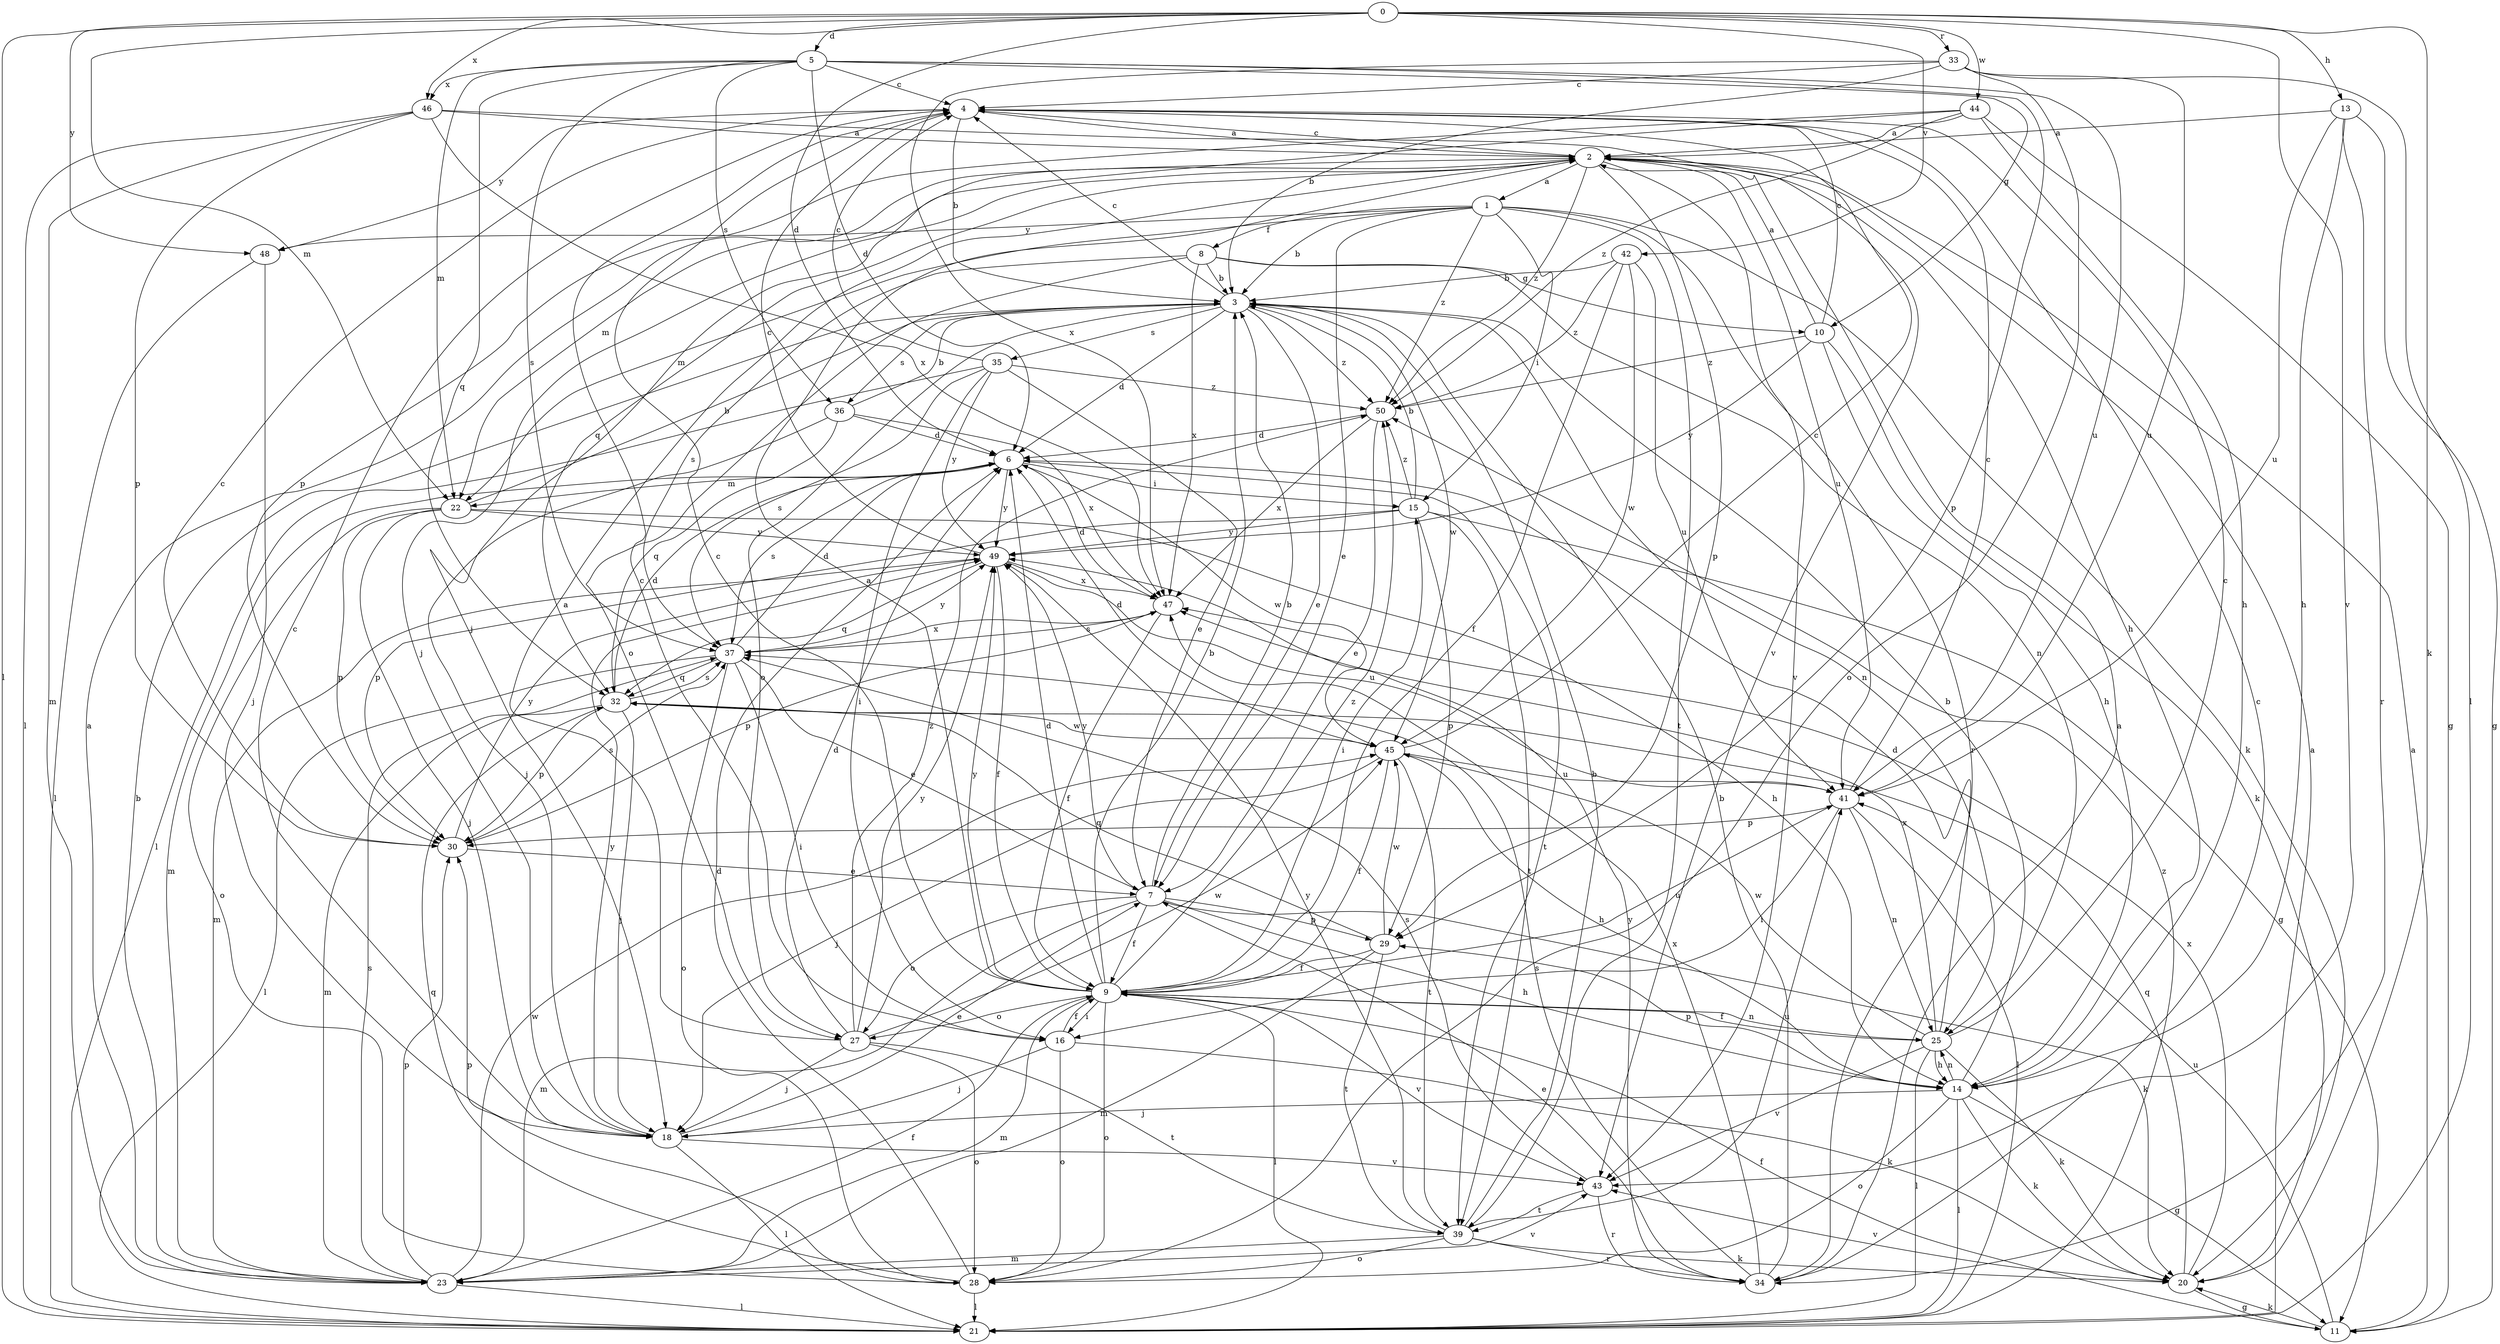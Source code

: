 strict digraph  {
0;
1;
2;
3;
4;
5;
6;
7;
8;
9;
10;
11;
13;
14;
15;
16;
18;
20;
21;
22;
23;
25;
27;
28;
29;
30;
32;
33;
34;
35;
36;
37;
39;
41;
42;
43;
44;
45;
46;
47;
48;
49;
50;
0 -> 5  [label=d];
0 -> 6  [label=d];
0 -> 13  [label=h];
0 -> 20  [label=k];
0 -> 21  [label=l];
0 -> 22  [label=m];
0 -> 33  [label=r];
0 -> 42  [label=v];
0 -> 43  [label=v];
0 -> 44  [label=w];
0 -> 46  [label=x];
0 -> 48  [label=y];
1 -> 3  [label=b];
1 -> 7  [label=e];
1 -> 8  [label=f];
1 -> 15  [label=i];
1 -> 20  [label=k];
1 -> 22  [label=m];
1 -> 34  [label=r];
1 -> 39  [label=t];
1 -> 48  [label=y];
1 -> 50  [label=z];
2 -> 1  [label=a];
2 -> 4  [label=c];
2 -> 14  [label=h];
2 -> 18  [label=j];
2 -> 22  [label=m];
2 -> 29  [label=p];
2 -> 32  [label=q];
2 -> 41  [label=u];
2 -> 43  [label=v];
2 -> 50  [label=z];
3 -> 4  [label=c];
3 -> 6  [label=d];
3 -> 7  [label=e];
3 -> 25  [label=n];
3 -> 27  [label=o];
3 -> 35  [label=s];
3 -> 36  [label=s];
3 -> 45  [label=w];
3 -> 50  [label=z];
4 -> 2  [label=a];
4 -> 3  [label=b];
4 -> 48  [label=y];
5 -> 4  [label=c];
5 -> 6  [label=d];
5 -> 10  [label=g];
5 -> 22  [label=m];
5 -> 29  [label=p];
5 -> 32  [label=q];
5 -> 36  [label=s];
5 -> 37  [label=s];
5 -> 41  [label=u];
5 -> 46  [label=x];
6 -> 15  [label=i];
6 -> 22  [label=m];
6 -> 23  [label=m];
6 -> 37  [label=s];
6 -> 39  [label=t];
6 -> 45  [label=w];
6 -> 49  [label=y];
7 -> 3  [label=b];
7 -> 9  [label=f];
7 -> 14  [label=h];
7 -> 20  [label=k];
7 -> 23  [label=m];
7 -> 27  [label=o];
7 -> 29  [label=p];
7 -> 49  [label=y];
8 -> 3  [label=b];
8 -> 10  [label=g];
8 -> 25  [label=n];
8 -> 27  [label=o];
8 -> 37  [label=s];
8 -> 47  [label=x];
9 -> 2  [label=a];
9 -> 3  [label=b];
9 -> 4  [label=c];
9 -> 6  [label=d];
9 -> 15  [label=i];
9 -> 16  [label=i];
9 -> 21  [label=l];
9 -> 23  [label=m];
9 -> 25  [label=n];
9 -> 27  [label=o];
9 -> 28  [label=o];
9 -> 41  [label=u];
9 -> 43  [label=v];
9 -> 49  [label=y];
9 -> 50  [label=z];
10 -> 2  [label=a];
10 -> 4  [label=c];
10 -> 14  [label=h];
10 -> 20  [label=k];
10 -> 49  [label=y];
10 -> 50  [label=z];
11 -> 2  [label=a];
11 -> 9  [label=f];
11 -> 20  [label=k];
11 -> 41  [label=u];
13 -> 2  [label=a];
13 -> 11  [label=g];
13 -> 14  [label=h];
13 -> 34  [label=r];
13 -> 41  [label=u];
14 -> 3  [label=b];
14 -> 11  [label=g];
14 -> 18  [label=j];
14 -> 20  [label=k];
14 -> 21  [label=l];
14 -> 25  [label=n];
14 -> 28  [label=o];
14 -> 29  [label=p];
15 -> 3  [label=b];
15 -> 11  [label=g];
15 -> 29  [label=p];
15 -> 30  [label=p];
15 -> 39  [label=t];
15 -> 49  [label=y];
15 -> 50  [label=z];
16 -> 4  [label=c];
16 -> 9  [label=f];
16 -> 18  [label=j];
16 -> 20  [label=k];
16 -> 28  [label=o];
18 -> 4  [label=c];
18 -> 7  [label=e];
18 -> 21  [label=l];
18 -> 43  [label=v];
18 -> 49  [label=y];
20 -> 11  [label=g];
20 -> 32  [label=q];
20 -> 43  [label=v];
20 -> 47  [label=x];
21 -> 2  [label=a];
21 -> 50  [label=z];
22 -> 3  [label=b];
22 -> 14  [label=h];
22 -> 18  [label=j];
22 -> 28  [label=o];
22 -> 30  [label=p];
22 -> 49  [label=y];
23 -> 2  [label=a];
23 -> 3  [label=b];
23 -> 9  [label=f];
23 -> 21  [label=l];
23 -> 30  [label=p];
23 -> 37  [label=s];
23 -> 43  [label=v];
23 -> 45  [label=w];
25 -> 4  [label=c];
25 -> 6  [label=d];
25 -> 9  [label=f];
25 -> 14  [label=h];
25 -> 20  [label=k];
25 -> 21  [label=l];
25 -> 43  [label=v];
25 -> 45  [label=w];
25 -> 47  [label=x];
27 -> 2  [label=a];
27 -> 6  [label=d];
27 -> 18  [label=j];
27 -> 28  [label=o];
27 -> 39  [label=t];
27 -> 45  [label=w];
27 -> 49  [label=y];
27 -> 50  [label=z];
28 -> 6  [label=d];
28 -> 21  [label=l];
28 -> 30  [label=p];
28 -> 32  [label=q];
29 -> 9  [label=f];
29 -> 23  [label=m];
29 -> 32  [label=q];
29 -> 39  [label=t];
29 -> 45  [label=w];
30 -> 4  [label=c];
30 -> 7  [label=e];
30 -> 37  [label=s];
30 -> 49  [label=y];
32 -> 6  [label=d];
32 -> 18  [label=j];
32 -> 23  [label=m];
32 -> 30  [label=p];
32 -> 37  [label=s];
32 -> 45  [label=w];
33 -> 3  [label=b];
33 -> 4  [label=c];
33 -> 21  [label=l];
33 -> 28  [label=o];
33 -> 41  [label=u];
33 -> 47  [label=x];
34 -> 2  [label=a];
34 -> 3  [label=b];
34 -> 4  [label=c];
34 -> 7  [label=e];
34 -> 37  [label=s];
34 -> 47  [label=x];
34 -> 49  [label=y];
35 -> 4  [label=c];
35 -> 7  [label=e];
35 -> 16  [label=i];
35 -> 21  [label=l];
35 -> 37  [label=s];
35 -> 49  [label=y];
35 -> 50  [label=z];
36 -> 3  [label=b];
36 -> 6  [label=d];
36 -> 18  [label=j];
36 -> 32  [label=q];
36 -> 47  [label=x];
37 -> 6  [label=d];
37 -> 7  [label=e];
37 -> 16  [label=i];
37 -> 21  [label=l];
37 -> 28  [label=o];
37 -> 32  [label=q];
37 -> 47  [label=x];
37 -> 49  [label=y];
39 -> 3  [label=b];
39 -> 20  [label=k];
39 -> 23  [label=m];
39 -> 28  [label=o];
39 -> 34  [label=r];
39 -> 41  [label=u];
39 -> 49  [label=y];
41 -> 4  [label=c];
41 -> 16  [label=i];
41 -> 21  [label=l];
41 -> 25  [label=n];
41 -> 30  [label=p];
42 -> 3  [label=b];
42 -> 9  [label=f];
42 -> 41  [label=u];
42 -> 45  [label=w];
42 -> 50  [label=z];
43 -> 34  [label=r];
43 -> 37  [label=s];
43 -> 39  [label=t];
44 -> 2  [label=a];
44 -> 11  [label=g];
44 -> 14  [label=h];
44 -> 18  [label=j];
44 -> 30  [label=p];
44 -> 50  [label=z];
45 -> 4  [label=c];
45 -> 6  [label=d];
45 -> 9  [label=f];
45 -> 14  [label=h];
45 -> 18  [label=j];
45 -> 39  [label=t];
45 -> 41  [label=u];
46 -> 2  [label=a];
46 -> 21  [label=l];
46 -> 23  [label=m];
46 -> 30  [label=p];
46 -> 43  [label=v];
46 -> 47  [label=x];
47 -> 6  [label=d];
47 -> 9  [label=f];
47 -> 30  [label=p];
47 -> 37  [label=s];
48 -> 18  [label=j];
48 -> 21  [label=l];
49 -> 4  [label=c];
49 -> 9  [label=f];
49 -> 23  [label=m];
49 -> 32  [label=q];
49 -> 41  [label=u];
49 -> 47  [label=x];
50 -> 6  [label=d];
50 -> 7  [label=e];
50 -> 47  [label=x];
}
